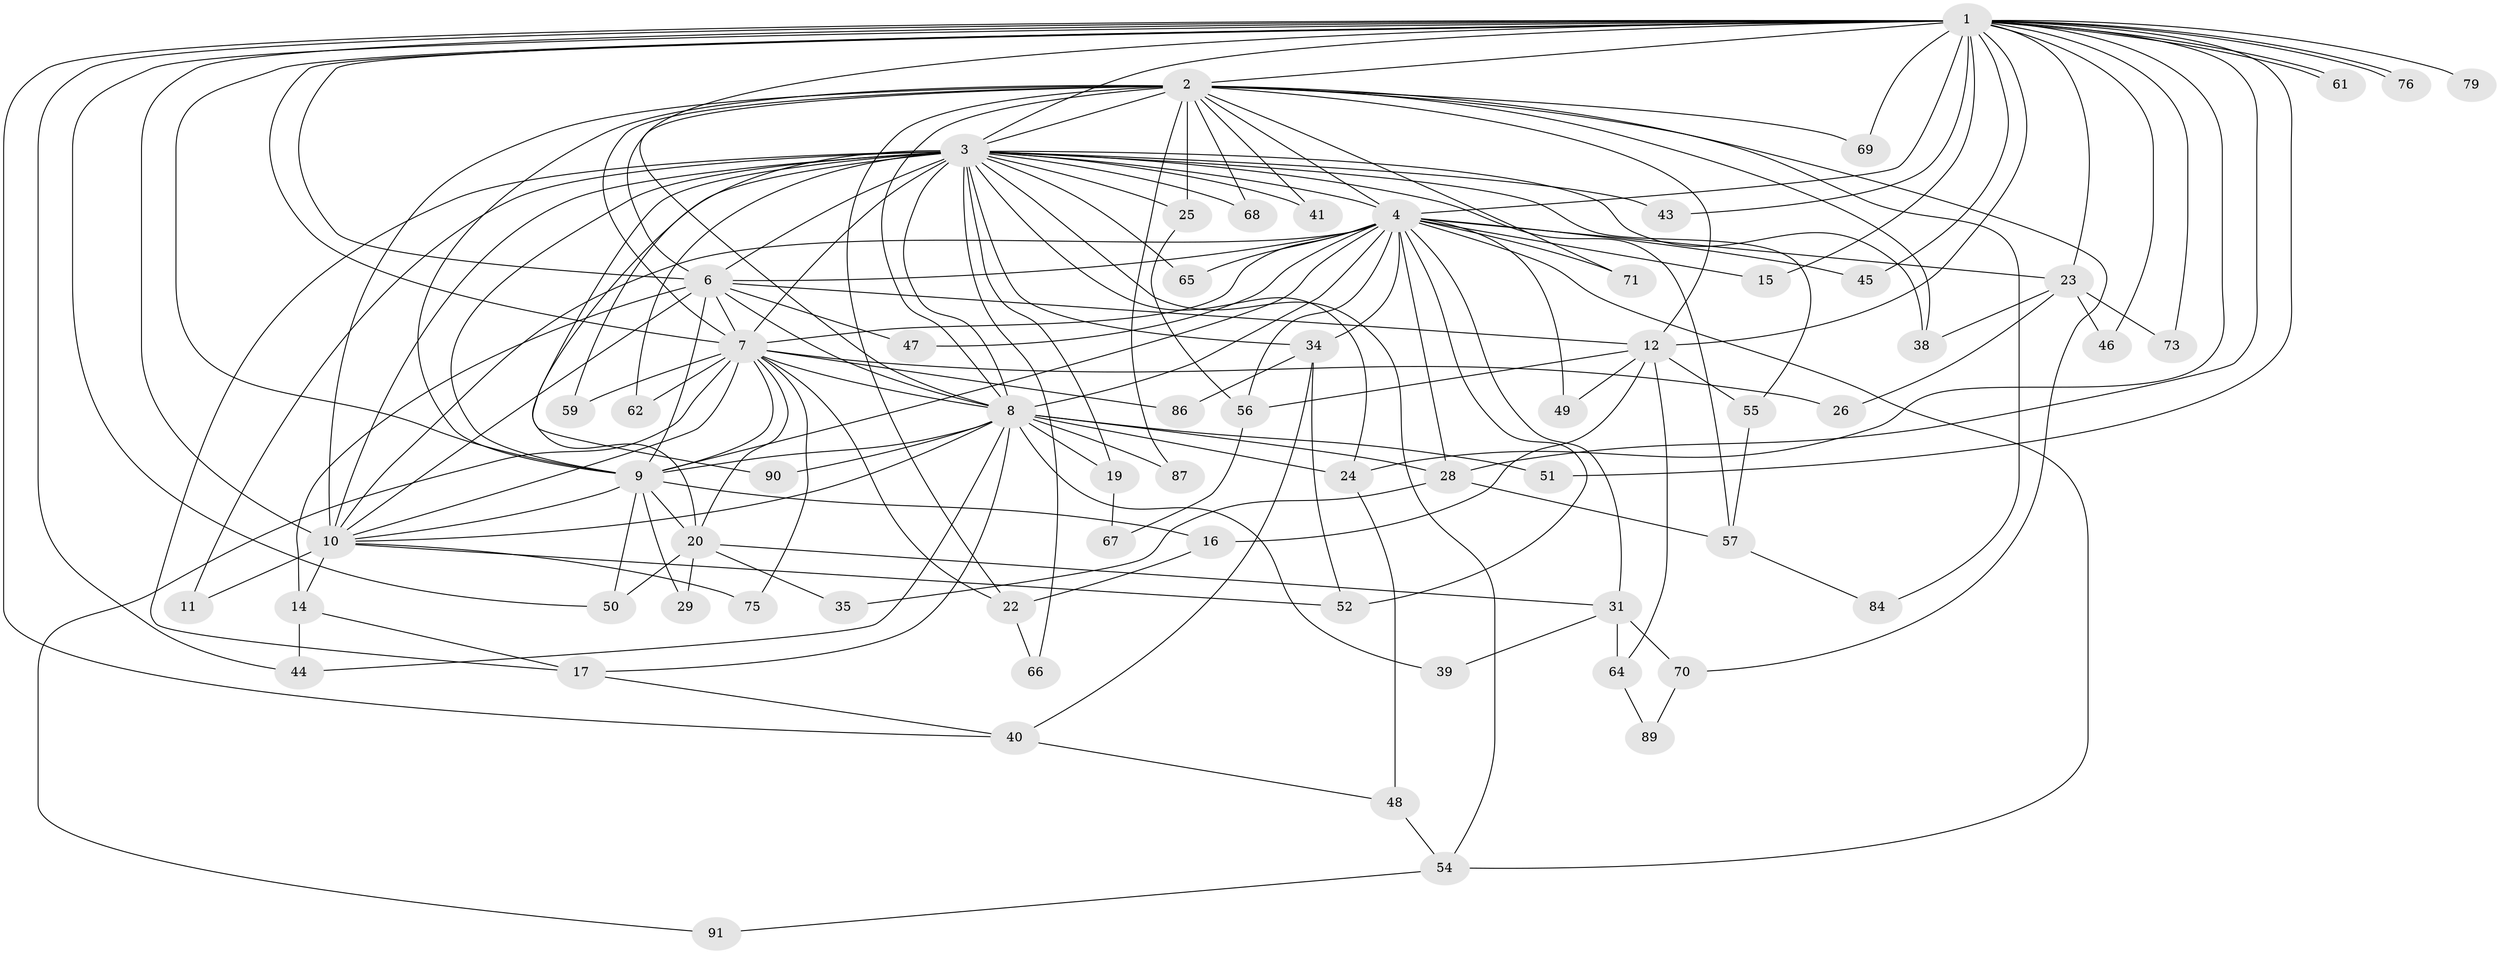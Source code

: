 // Generated by graph-tools (version 1.1) at 2025/51/02/27/25 19:51:51]
// undirected, 66 vertices, 163 edges
graph export_dot {
graph [start="1"]
  node [color=gray90,style=filled];
  1 [super="+30"];
  2 [super="+42"];
  3 [super="+5"];
  4 [super="+27"];
  6 [super="+93"];
  7 [super="+85"];
  8 [super="+13"];
  9 [super="+18"];
  10 [super="+37"];
  11;
  12 [super="+53"];
  14 [super="+58"];
  15 [super="+63"];
  16;
  17 [super="+32"];
  19;
  20 [super="+21"];
  22 [super="+81"];
  23 [super="+92"];
  24 [super="+88"];
  25;
  26;
  28 [super="+33"];
  29;
  31 [super="+36"];
  34;
  35;
  38 [super="+60"];
  39;
  40 [super="+74"];
  41;
  43;
  44;
  45;
  46;
  47;
  48;
  49;
  50 [super="+78"];
  51;
  52 [super="+77"];
  54 [super="+82"];
  55;
  56 [super="+72"];
  57 [super="+83"];
  59;
  61;
  62;
  64;
  65;
  66;
  67;
  68;
  69;
  70 [super="+80"];
  71;
  73;
  75;
  76;
  79;
  84;
  86;
  87;
  89;
  90;
  91;
  1 -- 2;
  1 -- 3 [weight=2];
  1 -- 4 [weight=2];
  1 -- 6;
  1 -- 7;
  1 -- 8;
  1 -- 9;
  1 -- 10;
  1 -- 12;
  1 -- 15;
  1 -- 23;
  1 -- 24;
  1 -- 28;
  1 -- 40;
  1 -- 43;
  1 -- 44;
  1 -- 45;
  1 -- 46;
  1 -- 50;
  1 -- 51;
  1 -- 61;
  1 -- 61;
  1 -- 73;
  1 -- 76;
  1 -- 76;
  1 -- 79 [weight=2];
  1 -- 69;
  2 -- 3 [weight=2];
  2 -- 4;
  2 -- 6;
  2 -- 7 [weight=2];
  2 -- 8 [weight=2];
  2 -- 9;
  2 -- 10;
  2 -- 22;
  2 -- 25;
  2 -- 38;
  2 -- 41;
  2 -- 68;
  2 -- 69;
  2 -- 70;
  2 -- 71;
  2 -- 84;
  2 -- 87;
  2 -- 12 [weight=2];
  3 -- 4 [weight=2];
  3 -- 6 [weight=2];
  3 -- 7 [weight=2];
  3 -- 8 [weight=2];
  3 -- 9 [weight=2];
  3 -- 10 [weight=3];
  3 -- 11;
  3 -- 17;
  3 -- 19;
  3 -- 25;
  3 -- 38 [weight=2];
  3 -- 43;
  3 -- 55;
  3 -- 57;
  3 -- 62;
  3 -- 65;
  3 -- 66;
  3 -- 68;
  3 -- 34;
  3 -- 41;
  3 -- 90;
  3 -- 59;
  3 -- 20;
  3 -- 24;
  3 -- 54;
  4 -- 6;
  4 -- 7 [weight=2];
  4 -- 8;
  4 -- 9 [weight=2];
  4 -- 10;
  4 -- 15 [weight=2];
  4 -- 23;
  4 -- 28;
  4 -- 34;
  4 -- 47;
  4 -- 49;
  4 -- 71;
  4 -- 65;
  4 -- 54;
  4 -- 45;
  4 -- 31;
  4 -- 52;
  4 -- 56;
  6 -- 7;
  6 -- 8;
  6 -- 9;
  6 -- 10;
  6 -- 12;
  6 -- 14 [weight=2];
  6 -- 47;
  7 -- 8;
  7 -- 9;
  7 -- 10;
  7 -- 20;
  7 -- 26;
  7 -- 59;
  7 -- 62;
  7 -- 75;
  7 -- 86;
  7 -- 22;
  7 -- 91;
  8 -- 9;
  8 -- 10;
  8 -- 19;
  8 -- 24;
  8 -- 39;
  8 -- 44;
  8 -- 51;
  8 -- 87;
  8 -- 90;
  8 -- 17;
  8 -- 28;
  9 -- 10;
  9 -- 16;
  9 -- 50;
  9 -- 20;
  9 -- 29;
  10 -- 11;
  10 -- 14;
  10 -- 75;
  10 -- 52;
  12 -- 16;
  12 -- 49;
  12 -- 55;
  12 -- 56;
  12 -- 64;
  14 -- 17;
  14 -- 44;
  16 -- 22;
  17 -- 40;
  19 -- 67;
  20 -- 29;
  20 -- 35;
  20 -- 31;
  20 -- 50;
  22 -- 66;
  23 -- 26;
  23 -- 46;
  23 -- 73;
  23 -- 38;
  24 -- 48;
  25 -- 56;
  28 -- 35;
  28 -- 57;
  31 -- 39;
  31 -- 64;
  31 -- 70 [weight=2];
  34 -- 40;
  34 -- 52;
  34 -- 86;
  40 -- 48;
  48 -- 54;
  54 -- 91;
  55 -- 57;
  56 -- 67;
  57 -- 84;
  64 -- 89;
  70 -- 89;
}
